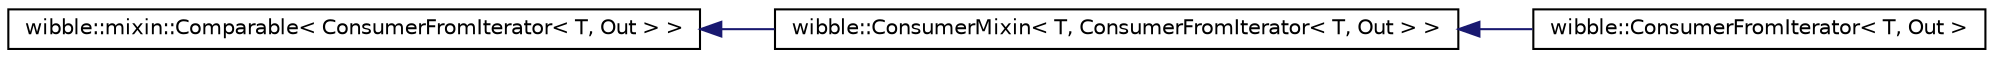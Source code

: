 digraph G
{
  edge [fontname="Helvetica",fontsize="10",labelfontname="Helvetica",labelfontsize="10"];
  node [fontname="Helvetica",fontsize="10",shape=record];
  rankdir="LR";
  Node1 [label="wibble::mixin::Comparable\< ConsumerFromIterator\< T, Out \> \>",height=0.2,width=0.4,color="black", fillcolor="white", style="filled",URL="$structwibble_1_1mixin_1_1Comparable.html"];
  Node1 -> Node2 [dir="back",color="midnightblue",fontsize="10",style="solid",fontname="Helvetica"];
  Node2 [label="wibble::ConsumerMixin\< T, ConsumerFromIterator\< T, Out \> \>",height=0.2,width=0.4,color="black", fillcolor="white", style="filled",URL="$structwibble_1_1ConsumerMixin.html"];
  Node2 -> Node3 [dir="back",color="midnightblue",fontsize="10",style="solid",fontname="Helvetica"];
  Node3 [label="wibble::ConsumerFromIterator\< T, Out \>",height=0.2,width=0.4,color="black", fillcolor="white", style="filled",URL="$structwibble_1_1ConsumerFromIterator.html"];
}

